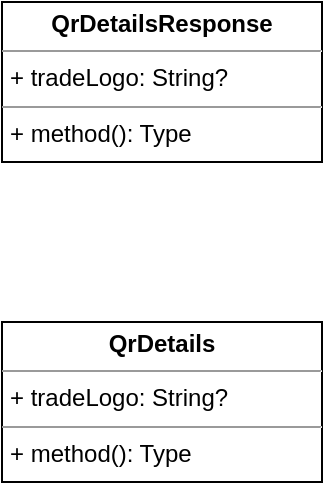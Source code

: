 <mxfile version="20.1.1" type="github">
  <diagram id="9GHJsgkGWnPM4DRguKOr" name="Page-1">
    <mxGraphModel dx="728" dy="462" grid="1" gridSize="10" guides="1" tooltips="1" connect="1" arrows="1" fold="1" page="1" pageScale="1" pageWidth="827" pageHeight="1169" math="0" shadow="0">
      <root>
        <mxCell id="0" />
        <mxCell id="1" parent="0" />
        <mxCell id="BnFLH-ceUi1MthiOXDKU-1" value="&lt;p style=&quot;margin:0px;margin-top:4px;text-align:center;&quot;&gt;&lt;b&gt;QrDetailsResponse&lt;/b&gt;&lt;/p&gt;&lt;hr size=&quot;1&quot;&gt;&lt;p style=&quot;margin:0px;margin-left:4px;&quot;&gt;+ tradeLogo: String?&lt;br&gt;&lt;/p&gt;&lt;hr size=&quot;1&quot;&gt;&lt;p style=&quot;margin:0px;margin-left:4px;&quot;&gt;+ method(): Type&lt;/p&gt;" style="verticalAlign=top;align=left;overflow=fill;fontSize=12;fontFamily=Helvetica;html=1;" vertex="1" parent="1">
          <mxGeometry x="80" y="80" width="160" height="80" as="geometry" />
        </mxCell>
        <mxCell id="BnFLH-ceUi1MthiOXDKU-2" value="&lt;p style=&quot;margin:0px;margin-top:4px;text-align:center;&quot;&gt;&lt;b&gt;QrDetails&lt;/b&gt;&lt;/p&gt;&lt;hr size=&quot;1&quot;&gt;&lt;p style=&quot;margin:0px;margin-left:4px;&quot;&gt;+ tradeLogo: String?&lt;br&gt;&lt;/p&gt;&lt;hr size=&quot;1&quot;&gt;&lt;p style=&quot;margin:0px;margin-left:4px;&quot;&gt;+ method(): Type&lt;/p&gt;" style="verticalAlign=top;align=left;overflow=fill;fontSize=12;fontFamily=Helvetica;html=1;" vertex="1" parent="1">
          <mxGeometry x="80" y="240" width="160" height="80" as="geometry" />
        </mxCell>
      </root>
    </mxGraphModel>
  </diagram>
</mxfile>
